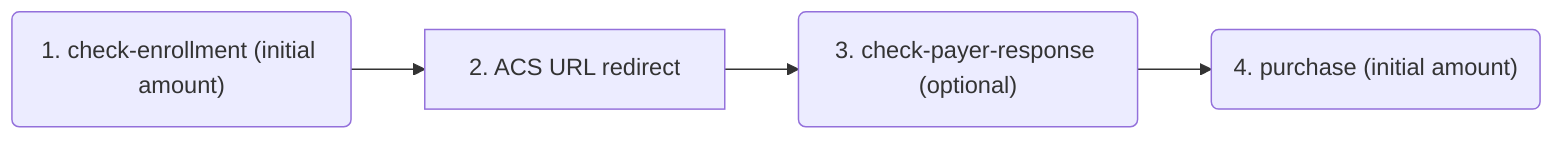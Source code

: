 graph LR

A("1. check-enrollment (initial amount)")-->B

B["2. ACS URL redirect"]-->C

C("3. check-payer-response (optional)")-->D

D("4. purchase (initial amount)")

class B squared-rect